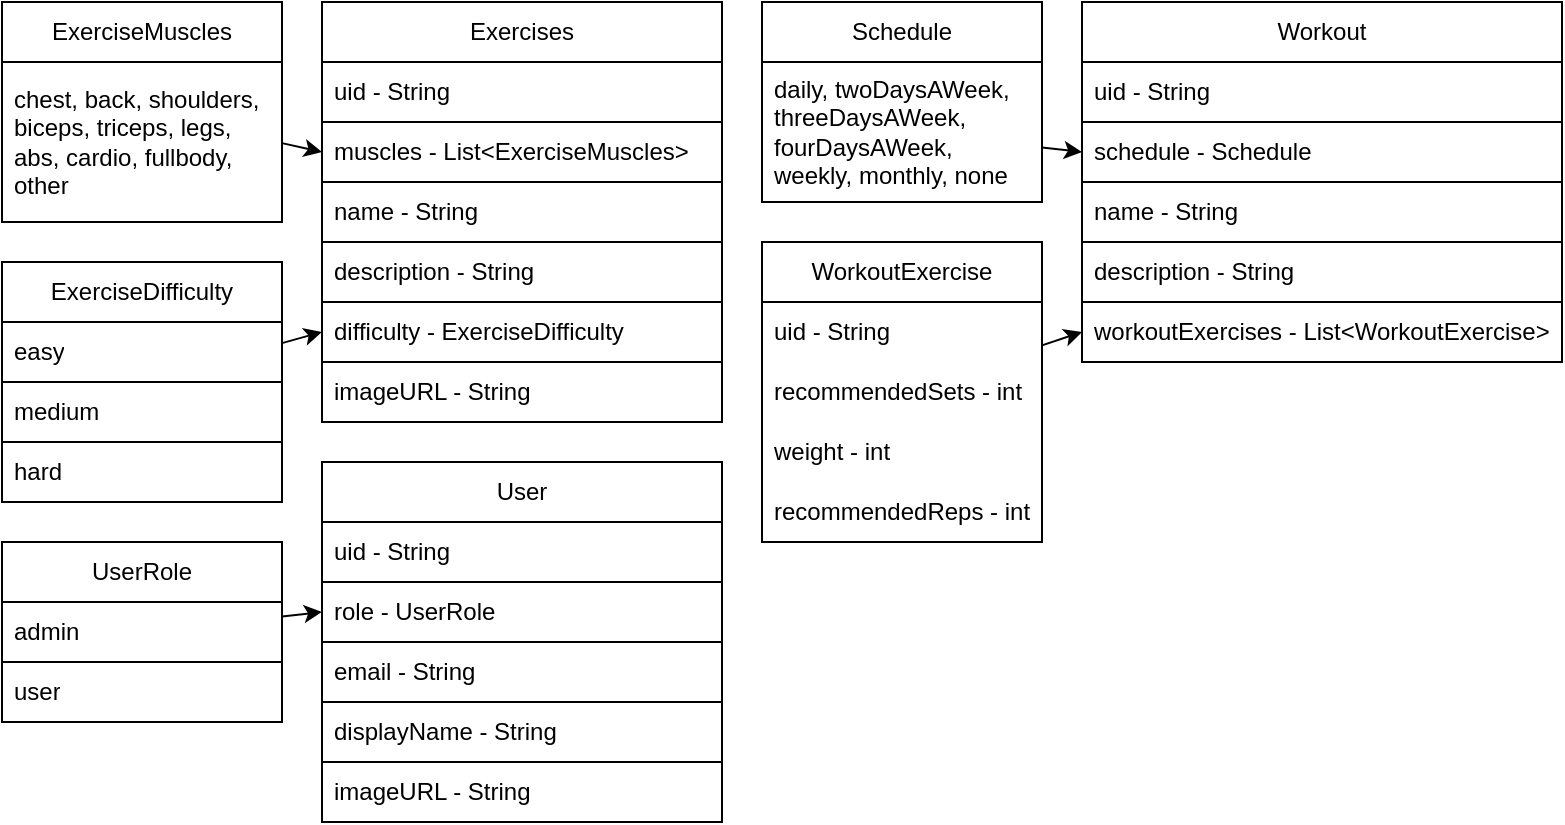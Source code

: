 <mxfile>
    <diagram id="8O3gJFYXngl0h--qhgRL" name="Modelle">
        <mxGraphModel dx="893" dy="610" grid="1" gridSize="10" guides="1" tooltips="1" connect="1" arrows="1" fold="1" page="1" pageScale="1" pageWidth="900" pageHeight="800" math="0" shadow="0">
            <root>
                <mxCell id="0"/>
                <mxCell id="1" parent="0"/>
                <mxCell id="xl_VdABn302iVjI30lWS-9" value="Exercises" style="swimlane;fontStyle=0;childLayout=stackLayout;horizontal=1;startSize=30;horizontalStack=0;resizeParent=1;resizeParentMax=0;resizeLast=0;collapsible=1;marginBottom=0;whiteSpace=wrap;html=1;" parent="1" vertex="1">
                    <mxGeometry x="170" y="10" width="200" height="210" as="geometry"/>
                </mxCell>
                <mxCell id="xl_VdABn302iVjI30lWS-14" value="uid - String" style="text;strokeColor=default;fillColor=none;align=left;verticalAlign=middle;spacingLeft=4;spacingRight=4;overflow=hidden;points=[[0,0.5],[1,0.5]];portConstraint=eastwest;rotatable=0;whiteSpace=wrap;html=1;" parent="xl_VdABn302iVjI30lWS-9" vertex="1">
                    <mxGeometry y="30" width="200" height="30" as="geometry"/>
                </mxCell>
                <mxCell id="xl_VdABn302iVjI30lWS-15" value="muscles - List&amp;lt;ExerciseMuscles&amp;gt;" style="text;strokeColor=default;fillColor=none;align=left;verticalAlign=middle;spacingLeft=4;spacingRight=4;overflow=hidden;points=[[0,0.5],[1,0.5]];portConstraint=eastwest;rotatable=0;whiteSpace=wrap;html=1;" parent="xl_VdABn302iVjI30lWS-9" vertex="1">
                    <mxGeometry y="60" width="200" height="30" as="geometry"/>
                </mxCell>
                <mxCell id="xl_VdABn302iVjI30lWS-10" value="name - String" style="text;strokeColor=default;fillColor=none;align=left;verticalAlign=middle;spacingLeft=4;spacingRight=4;overflow=hidden;points=[[0,0.5],[1,0.5]];portConstraint=eastwest;rotatable=0;whiteSpace=wrap;html=1;" parent="xl_VdABn302iVjI30lWS-9" vertex="1">
                    <mxGeometry y="90" width="200" height="30" as="geometry"/>
                </mxCell>
                <mxCell id="xl_VdABn302iVjI30lWS-11" value="description - String" style="text;strokeColor=default;fillColor=none;align=left;verticalAlign=middle;spacingLeft=4;spacingRight=4;overflow=hidden;points=[[0,0.5],[1,0.5]];portConstraint=eastwest;rotatable=0;whiteSpace=wrap;html=1;" parent="xl_VdABn302iVjI30lWS-9" vertex="1">
                    <mxGeometry y="120" width="200" height="30" as="geometry"/>
                </mxCell>
                <mxCell id="xl_VdABn302iVjI30lWS-25" value="difficulty - ExerciseDifficulty" style="text;strokeColor=none;fillColor=none;align=left;verticalAlign=middle;spacingLeft=4;spacingRight=4;overflow=hidden;points=[[0,0.5],[1,0.5]];portConstraint=eastwest;rotatable=0;whiteSpace=wrap;html=1;" parent="xl_VdABn302iVjI30lWS-9" vertex="1">
                    <mxGeometry y="150" width="200" height="30" as="geometry"/>
                </mxCell>
                <mxCell id="xl_VdABn302iVjI30lWS-12" value="imageURL - String" style="text;strokeColor=default;fillColor=none;align=left;verticalAlign=middle;spacingLeft=4;spacingRight=4;overflow=hidden;points=[[0,0.5],[1,0.5]];portConstraint=eastwest;rotatable=0;whiteSpace=wrap;html=1;" parent="xl_VdABn302iVjI30lWS-9" vertex="1">
                    <mxGeometry y="180" width="200" height="30" as="geometry"/>
                </mxCell>
                <mxCell id="xl_VdABn302iVjI30lWS-20" style="edgeStyle=none;html=1;entryX=0;entryY=0.5;entryDx=0;entryDy=0;" parent="1" source="xl_VdABn302iVjI30lWS-16" target="xl_VdABn302iVjI30lWS-15" edge="1">
                    <mxGeometry relative="1" as="geometry"/>
                </mxCell>
                <mxCell id="xl_VdABn302iVjI30lWS-16" value="ExerciseMuscles" style="swimlane;fontStyle=0;childLayout=stackLayout;horizontal=1;startSize=30;horizontalStack=0;resizeParent=1;resizeParentMax=0;resizeLast=0;collapsible=1;marginBottom=0;whiteSpace=wrap;html=1;" parent="1" vertex="1">
                    <mxGeometry x="10" y="10" width="140" height="110" as="geometry"/>
                </mxCell>
                <mxCell id="xl_VdABn302iVjI30lWS-17" value="chest, back, shoulders, biceps, triceps, legs, abs, cardio, fullbody, other" style="text;strokeColor=default;fillColor=none;align=left;verticalAlign=middle;spacingLeft=4;spacingRight=4;overflow=hidden;points=[[0,0.5],[1,0.5]];portConstraint=eastwest;rotatable=0;whiteSpace=wrap;html=1;" parent="xl_VdABn302iVjI30lWS-16" vertex="1">
                    <mxGeometry y="30" width="140" height="80" as="geometry"/>
                </mxCell>
                <mxCell id="xl_VdABn302iVjI30lWS-29" style="edgeStyle=none;html=1;entryX=0;entryY=0.5;entryDx=0;entryDy=0;" parent="1" source="xl_VdABn302iVjI30lWS-21" target="xl_VdABn302iVjI30lWS-25" edge="1">
                    <mxGeometry relative="1" as="geometry"/>
                </mxCell>
                <mxCell id="xl_VdABn302iVjI30lWS-21" value="ExerciseDifficulty" style="swimlane;fontStyle=0;childLayout=stackLayout;horizontal=1;startSize=30;horizontalStack=0;resizeParent=1;resizeParentMax=0;resizeLast=0;collapsible=1;marginBottom=0;whiteSpace=wrap;html=1;strokeColor=default;" parent="1" vertex="1">
                    <mxGeometry x="10" y="140" width="140" height="120" as="geometry"/>
                </mxCell>
                <mxCell id="xl_VdABn302iVjI30lWS-22" value="easy" style="text;strokeColor=default;fillColor=none;align=left;verticalAlign=middle;spacingLeft=4;spacingRight=4;overflow=hidden;points=[[0,0.5],[1,0.5]];portConstraint=eastwest;rotatable=0;whiteSpace=wrap;html=1;" parent="xl_VdABn302iVjI30lWS-21" vertex="1">
                    <mxGeometry y="30" width="140" height="30" as="geometry"/>
                </mxCell>
                <mxCell id="xl_VdABn302iVjI30lWS-23" value="medium" style="text;strokeColor=default;fillColor=none;align=left;verticalAlign=middle;spacingLeft=4;spacingRight=4;overflow=hidden;points=[[0,0.5],[1,0.5]];portConstraint=eastwest;rotatable=0;whiteSpace=wrap;html=1;" parent="xl_VdABn302iVjI30lWS-21" vertex="1">
                    <mxGeometry y="60" width="140" height="30" as="geometry"/>
                </mxCell>
                <mxCell id="xl_VdABn302iVjI30lWS-24" value="hard" style="text;strokeColor=default;fillColor=none;align=left;verticalAlign=middle;spacingLeft=4;spacingRight=4;overflow=hidden;points=[[0,0.5],[1,0.5]];portConstraint=eastwest;rotatable=0;whiteSpace=wrap;html=1;" parent="xl_VdABn302iVjI30lWS-21" vertex="1">
                    <mxGeometry y="90" width="140" height="30" as="geometry"/>
                </mxCell>
                <mxCell id="xl_VdABn302iVjI30lWS-42" style="edgeStyle=none;html=1;entryX=0;entryY=0.5;entryDx=0;entryDy=0;" parent="1" source="xl_VdABn302iVjI30lWS-30" target="xl_VdABn302iVjI30lWS-39" edge="1">
                    <mxGeometry relative="1" as="geometry"/>
                </mxCell>
                <mxCell id="xl_VdABn302iVjI30lWS-30" value="UserRole" style="swimlane;fontStyle=0;childLayout=stackLayout;horizontal=1;startSize=30;horizontalStack=0;resizeParent=1;resizeParentMax=0;resizeLast=0;collapsible=1;marginBottom=0;whiteSpace=wrap;html=1;strokeColor=default;" parent="1" vertex="1">
                    <mxGeometry x="10" y="280" width="140" height="90" as="geometry"/>
                </mxCell>
                <mxCell id="xl_VdABn302iVjI30lWS-31" value="admin" style="text;strokeColor=default;fillColor=none;align=left;verticalAlign=middle;spacingLeft=4;spacingRight=4;overflow=hidden;points=[[0,0.5],[1,0.5]];portConstraint=eastwest;rotatable=0;whiteSpace=wrap;html=1;" parent="xl_VdABn302iVjI30lWS-30" vertex="1">
                    <mxGeometry y="30" width="140" height="30" as="geometry"/>
                </mxCell>
                <mxCell id="xl_VdABn302iVjI30lWS-32" value="user" style="text;strokeColor=default;fillColor=none;align=left;verticalAlign=middle;spacingLeft=4;spacingRight=4;overflow=hidden;points=[[0,0.5],[1,0.5]];portConstraint=eastwest;rotatable=0;whiteSpace=wrap;html=1;" parent="xl_VdABn302iVjI30lWS-30" vertex="1">
                    <mxGeometry y="60" width="140" height="30" as="geometry"/>
                </mxCell>
                <mxCell id="xl_VdABn302iVjI30lWS-34" value="User" style="swimlane;fontStyle=0;childLayout=stackLayout;horizontal=1;startSize=30;horizontalStack=0;resizeParent=1;resizeParentMax=0;resizeLast=0;collapsible=1;marginBottom=0;whiteSpace=wrap;html=1;strokeColor=default;" parent="1" vertex="1">
                    <mxGeometry x="170" y="240" width="200" height="180" as="geometry"/>
                </mxCell>
                <mxCell id="xl_VdABn302iVjI30lWS-35" value="uid - String" style="text;strokeColor=default;fillColor=none;align=left;verticalAlign=middle;spacingLeft=4;spacingRight=4;overflow=hidden;points=[[0,0.5],[1,0.5]];portConstraint=eastwest;rotatable=0;whiteSpace=wrap;html=1;" parent="xl_VdABn302iVjI30lWS-34" vertex="1">
                    <mxGeometry y="30" width="200" height="30" as="geometry"/>
                </mxCell>
                <mxCell id="xl_VdABn302iVjI30lWS-39" value="role - UserRole" style="text;strokeColor=default;fillColor=none;align=left;verticalAlign=middle;spacingLeft=4;spacingRight=4;overflow=hidden;points=[[0,0.5],[1,0.5]];portConstraint=eastwest;rotatable=0;whiteSpace=wrap;html=1;" parent="xl_VdABn302iVjI30lWS-34" vertex="1">
                    <mxGeometry y="60" width="200" height="30" as="geometry"/>
                </mxCell>
                <mxCell id="xl_VdABn302iVjI30lWS-36" value="email - String" style="text;strokeColor=default;fillColor=none;align=left;verticalAlign=middle;spacingLeft=4;spacingRight=4;overflow=hidden;points=[[0,0.5],[1,0.5]];portConstraint=eastwest;rotatable=0;whiteSpace=wrap;html=1;" parent="xl_VdABn302iVjI30lWS-34" vertex="1">
                    <mxGeometry y="90" width="200" height="30" as="geometry"/>
                </mxCell>
                <mxCell id="xl_VdABn302iVjI30lWS-37" value="displayName - String" style="text;strokeColor=default;fillColor=none;align=left;verticalAlign=middle;spacingLeft=4;spacingRight=4;overflow=hidden;points=[[0,0.5],[1,0.5]];portConstraint=eastwest;rotatable=0;whiteSpace=wrap;html=1;" parent="xl_VdABn302iVjI30lWS-34" vertex="1">
                    <mxGeometry y="120" width="200" height="30" as="geometry"/>
                </mxCell>
                <mxCell id="13" value="imageURL - String" style="text;strokeColor=none;fillColor=none;align=left;verticalAlign=middle;spacingLeft=4;spacingRight=4;overflow=hidden;points=[[0,0.5],[1,0.5]];portConstraint=eastwest;rotatable=0;whiteSpace=wrap;html=1;" parent="xl_VdABn302iVjI30lWS-34" vertex="1">
                    <mxGeometry y="150" width="200" height="30" as="geometry"/>
                </mxCell>
                <mxCell id="xl_VdABn302iVjI30lWS-43" value="Workout" style="swimlane;fontStyle=0;childLayout=stackLayout;horizontal=1;startSize=30;horizontalStack=0;resizeParent=1;resizeParentMax=0;resizeLast=0;collapsible=1;marginBottom=0;whiteSpace=wrap;html=1;strokeColor=default;" parent="1" vertex="1">
                    <mxGeometry x="550" y="10" width="240" height="180" as="geometry"/>
                </mxCell>
                <mxCell id="xl_VdABn302iVjI30lWS-44" value="uid - String" style="text;strokeColor=default;fillColor=none;align=left;verticalAlign=middle;spacingLeft=4;spacingRight=4;overflow=hidden;points=[[0,0.5],[1,0.5]];portConstraint=eastwest;rotatable=0;whiteSpace=wrap;html=1;" parent="xl_VdABn302iVjI30lWS-43" vertex="1">
                    <mxGeometry y="30" width="240" height="30" as="geometry"/>
                </mxCell>
                <mxCell id="2" value="schedule - Schedule" style="text;strokeColor=none;fillColor=none;align=left;verticalAlign=middle;spacingLeft=4;spacingRight=4;overflow=hidden;points=[[0,0.5],[1,0.5]];portConstraint=eastwest;rotatable=0;whiteSpace=wrap;html=1;" parent="xl_VdABn302iVjI30lWS-43" vertex="1">
                    <mxGeometry y="60" width="240" height="30" as="geometry"/>
                </mxCell>
                <mxCell id="xl_VdABn302iVjI30lWS-45" value="name - String" style="text;strokeColor=default;fillColor=none;align=left;verticalAlign=middle;spacingLeft=4;spacingRight=4;overflow=hidden;points=[[0,0.5],[1,0.5]];portConstraint=eastwest;rotatable=0;whiteSpace=wrap;html=1;" parent="xl_VdABn302iVjI30lWS-43" vertex="1">
                    <mxGeometry y="90" width="240" height="30" as="geometry"/>
                </mxCell>
                <mxCell id="14" value="description - String" style="text;strokeColor=none;fillColor=none;align=left;verticalAlign=middle;spacingLeft=4;spacingRight=4;overflow=hidden;points=[[0,0.5],[1,0.5]];portConstraint=eastwest;rotatable=0;whiteSpace=wrap;html=1;" vertex="1" parent="xl_VdABn302iVjI30lWS-43">
                    <mxGeometry y="120" width="240" height="30" as="geometry"/>
                </mxCell>
                <mxCell id="xl_VdABn302iVjI30lWS-46" value="workoutExercises - List&amp;lt;WorkoutExercise&amp;gt;" style="text;strokeColor=default;fillColor=none;align=left;verticalAlign=middle;spacingLeft=4;spacingRight=4;overflow=hidden;points=[[0,0.5],[1,0.5]];portConstraint=eastwest;rotatable=0;whiteSpace=wrap;html=1;" parent="xl_VdABn302iVjI30lWS-43" vertex="1">
                    <mxGeometry y="150" width="240" height="30" as="geometry"/>
                </mxCell>
                <mxCell id="11" style="edgeStyle=none;html=1;entryX=0;entryY=0.5;entryDx=0;entryDy=0;" parent="1" source="xl_VdABn302iVjI30lWS-47" target="xl_VdABn302iVjI30lWS-46" edge="1">
                    <mxGeometry relative="1" as="geometry"/>
                </mxCell>
                <mxCell id="xl_VdABn302iVjI30lWS-47" value="WorkoutExercise" style="swimlane;fontStyle=0;childLayout=stackLayout;horizontal=1;startSize=30;horizontalStack=0;resizeParent=1;resizeParentMax=0;resizeLast=0;collapsible=1;marginBottom=0;whiteSpace=wrap;html=1;strokeColor=default;" parent="1" vertex="1">
                    <mxGeometry x="390" y="130" width="140" height="150" as="geometry"/>
                </mxCell>
                <mxCell id="xl_VdABn302iVjI30lWS-48" value="uid - String" style="text;strokeColor=none;fillColor=none;align=left;verticalAlign=middle;spacingLeft=4;spacingRight=4;overflow=hidden;points=[[0,0.5],[1,0.5]];portConstraint=eastwest;rotatable=0;whiteSpace=wrap;html=1;" parent="xl_VdABn302iVjI30lWS-47" vertex="1">
                    <mxGeometry y="30" width="140" height="30" as="geometry"/>
                </mxCell>
                <mxCell id="xl_VdABn302iVjI30lWS-49" value="recommendedSets - int" style="text;strokeColor=none;fillColor=none;align=left;verticalAlign=middle;spacingLeft=4;spacingRight=4;overflow=hidden;points=[[0,0.5],[1,0.5]];portConstraint=eastwest;rotatable=0;whiteSpace=wrap;html=1;" parent="xl_VdABn302iVjI30lWS-47" vertex="1">
                    <mxGeometry y="60" width="140" height="30" as="geometry"/>
                </mxCell>
                <mxCell id="xl_VdABn302iVjI30lWS-51" value="weight - int" style="text;strokeColor=none;fillColor=none;align=left;verticalAlign=middle;spacingLeft=4;spacingRight=4;overflow=hidden;points=[[0,0.5],[1,0.5]];portConstraint=eastwest;rotatable=0;whiteSpace=wrap;html=1;" parent="xl_VdABn302iVjI30lWS-47" vertex="1">
                    <mxGeometry y="90" width="140" height="30" as="geometry"/>
                </mxCell>
                <mxCell id="xl_VdABn302iVjI30lWS-50" value="recommendedReps - int" style="text;strokeColor=none;fillColor=none;align=left;verticalAlign=middle;spacingLeft=4;spacingRight=4;overflow=hidden;points=[[0,0.5],[1,0.5]];portConstraint=eastwest;rotatable=0;whiteSpace=wrap;html=1;" parent="xl_VdABn302iVjI30lWS-47" vertex="1">
                    <mxGeometry y="120" width="140" height="30" as="geometry"/>
                </mxCell>
                <mxCell id="3" value="Schedule" style="swimlane;fontStyle=0;childLayout=stackLayout;horizontal=1;startSize=30;horizontalStack=0;resizeParent=1;resizeParentMax=0;resizeLast=0;collapsible=1;marginBottom=0;whiteSpace=wrap;html=1;" parent="1" vertex="1">
                    <mxGeometry x="390" y="10" width="140" height="100" as="geometry"/>
                </mxCell>
                <mxCell id="4" value="daily, twoDaysAWeek, threeDaysAWeek, fourDaysAWeek, weekly, monthly, none" style="text;strokeColor=none;fillColor=none;align=left;verticalAlign=middle;spacingLeft=4;spacingRight=4;overflow=hidden;points=[[0,0.5],[1,0.5]];portConstraint=eastwest;rotatable=0;whiteSpace=wrap;html=1;" parent="3" vertex="1">
                    <mxGeometry y="30" width="140" height="70" as="geometry"/>
                </mxCell>
                <mxCell id="10" style="edgeStyle=none;html=1;entryX=0;entryY=0.5;entryDx=0;entryDy=0;" parent="1" source="4" target="2" edge="1">
                    <mxGeometry relative="1" as="geometry"/>
                </mxCell>
            </root>
        </mxGraphModel>
    </diagram>
    <diagram id="i04HwoG6m0wZgIzGmgTt" name="Navigation-Flow">
        <mxGraphModel dx="596" dy="490" grid="1" gridSize="10" guides="1" tooltips="1" connect="1" arrows="1" fold="1" page="1" pageScale="1" pageWidth="900" pageHeight="800" math="0" shadow="0">
            <root>
                <mxCell id="0"/>
                <mxCell id="1" parent="0"/>
                <mxCell id="qdFDzYs4Kr_K3d7UilUo-35" style="edgeStyle=orthogonalEdgeStyle;curved=1;rounded=1;html=1;" edge="1" parent="1" source="qdFDzYs4Kr_K3d7UilUo-3" target="qdFDzYs4Kr_K3d7UilUo-6">
                    <mxGeometry relative="1" as="geometry"/>
                </mxCell>
                <mxCell id="qdFDzYs4Kr_K3d7UilUo-3" value="OnBoardingScreen" style="text;html=1;strokeColor=default;fillColor=default;align=center;verticalAlign=middle;whiteSpace=wrap;rounded=1;gradientColor=none;strokeWidth=2;" vertex="1" parent="1">
                    <mxGeometry x="40" y="40" width="120" height="30" as="geometry"/>
                </mxCell>
                <mxCell id="qdFDzYs4Kr_K3d7UilUo-21" value="" style="group" vertex="1" connectable="0" parent="1">
                    <mxGeometry x="200" y="40" width="380" height="150" as="geometry"/>
                </mxCell>
                <mxCell id="qdFDzYs4Kr_K3d7UilUo-6" value="LoginScreen" style="rounded=1;whiteSpace=wrap;html=1;strokeColor=default;strokeWidth=2;fillColor=default;gradientColor=none;verticalAlign=top;" vertex="1" parent="qdFDzYs4Kr_K3d7UilUo-21">
                    <mxGeometry width="380" height="150" as="geometry"/>
                </mxCell>
                <mxCell id="qdFDzYs4Kr_K3d7UilUo-17" value="" style="group" vertex="1" connectable="0" parent="qdFDzYs4Kr_K3d7UilUo-21">
                    <mxGeometry x="10" y="20" width="360" height="115" as="geometry"/>
                </mxCell>
                <mxCell id="qdFDzYs4Kr_K3d7UilUo-7" value="SignInPage" style="text;html=1;strokeColor=default;fillColor=default;align=center;verticalAlign=middle;whiteSpace=wrap;rounded=1;gradientColor=none;strokeWidth=2;" vertex="1" parent="qdFDzYs4Kr_K3d7UilUo-17">
                    <mxGeometry x="120" y="95" width="120" height="20" as="geometry"/>
                </mxCell>
                <mxCell id="qdFDzYs4Kr_K3d7UilUo-13" style="edgeStyle=orthogonalEdgeStyle;curved=1;rounded=1;html=1;entryX=0;entryY=0.5;entryDx=0;entryDy=0;" edge="1" parent="qdFDzYs4Kr_K3d7UilUo-17" source="qdFDzYs4Kr_K3d7UilUo-8" target="qdFDzYs4Kr_K3d7UilUo-7">
                    <mxGeometry relative="1" as="geometry"/>
                </mxCell>
                <mxCell id="qdFDzYs4Kr_K3d7UilUo-8" value="SignUpPage" style="text;html=1;strokeColor=default;fillColor=default;align=center;verticalAlign=middle;whiteSpace=wrap;rounded=1;gradientColor=none;strokeWidth=2;" vertex="1" parent="qdFDzYs4Kr_K3d7UilUo-17">
                    <mxGeometry y="50" width="120" height="20" as="geometry"/>
                </mxCell>
                <mxCell id="qdFDzYs4Kr_K3d7UilUo-12" style="edgeStyle=orthogonalEdgeStyle;curved=1;rounded=1;html=1;entryX=1;entryY=0.5;entryDx=0;entryDy=0;" edge="1" parent="qdFDzYs4Kr_K3d7UilUo-17" source="qdFDzYs4Kr_K3d7UilUo-7" target="qdFDzYs4Kr_K3d7UilUo-8">
                    <mxGeometry relative="1" as="geometry"/>
                </mxCell>
                <mxCell id="qdFDzYs4Kr_K3d7UilUo-16" style="edgeStyle=orthogonalEdgeStyle;curved=1;rounded=1;html=1;entryX=1;entryY=0.5;entryDx=0;entryDy=0;" edge="1" parent="qdFDzYs4Kr_K3d7UilUo-17" source="qdFDzYs4Kr_K3d7UilUo-9" target="qdFDzYs4Kr_K3d7UilUo-7">
                    <mxGeometry relative="1" as="geometry"/>
                </mxCell>
                <mxCell id="qdFDzYs4Kr_K3d7UilUo-9" value="SendPasswordPage" style="text;html=1;strokeColor=default;fillColor=default;align=center;verticalAlign=middle;whiteSpace=wrap;rounded=1;gradientColor=none;strokeWidth=2;" vertex="1" parent="qdFDzYs4Kr_K3d7UilUo-17">
                    <mxGeometry x="240" y="50" width="120" height="20" as="geometry"/>
                </mxCell>
                <mxCell id="qdFDzYs4Kr_K3d7UilUo-14" style="edgeStyle=orthogonalEdgeStyle;curved=1;rounded=1;html=1;entryX=0;entryY=0.5;entryDx=0;entryDy=0;" edge="1" parent="qdFDzYs4Kr_K3d7UilUo-17" source="qdFDzYs4Kr_K3d7UilUo-7" target="qdFDzYs4Kr_K3d7UilUo-9">
                    <mxGeometry relative="1" as="geometry"/>
                </mxCell>
                <mxCell id="qdFDzYs4Kr_K3d7UilUo-24" value="" style="group" vertex="1" connectable="0" parent="1">
                    <mxGeometry x="620" y="30" width="380" height="230" as="geometry"/>
                </mxCell>
                <mxCell id="qdFDzYs4Kr_K3d7UilUo-25" value="HomeScreen" style="rounded=1;whiteSpace=wrap;html=1;strokeColor=default;strokeWidth=2;fillColor=default;gradientColor=none;verticalAlign=top;" vertex="1" parent="qdFDzYs4Kr_K3d7UilUo-24">
                    <mxGeometry width="380" height="230.0" as="geometry"/>
                </mxCell>
                <mxCell id="qdFDzYs4Kr_K3d7UilUo-26" value="" style="group" vertex="1" connectable="0" parent="qdFDzYs4Kr_K3d7UilUo-24">
                    <mxGeometry x="10" y="30.667" width="370" height="176.333" as="geometry"/>
                </mxCell>
                <mxCell id="qdFDzYs4Kr_K3d7UilUo-27" value="ExercisePage" style="text;html=1;strokeColor=default;fillColor=default;align=center;verticalAlign=middle;whiteSpace=wrap;rounded=1;gradientColor=none;strokeWidth=2;" vertex="1" parent="qdFDzYs4Kr_K3d7UilUo-26">
                    <mxGeometry x="120" y="145.667" width="120" height="30.667" as="geometry"/>
                </mxCell>
                <mxCell id="qdFDzYs4Kr_K3d7UilUo-32" value="ProfilePage" style="text;html=1;strokeColor=default;fillColor=default;align=center;verticalAlign=middle;whiteSpace=wrap;rounded=1;gradientColor=none;strokeWidth=2;" vertex="1" parent="qdFDzYs4Kr_K3d7UilUo-26">
                    <mxGeometry x="240" y="30.667" width="120" height="30.667" as="geometry"/>
                </mxCell>
                <mxCell id="qdFDzYs4Kr_K3d7UilUo-41" style="edgeStyle=orthogonalEdgeStyle;curved=1;rounded=1;html=1;" edge="1" parent="qdFDzYs4Kr_K3d7UilUo-26" source="qdFDzYs4Kr_K3d7UilUo-27" target="qdFDzYs4Kr_K3d7UilUo-32">
                    <mxGeometry relative="1" as="geometry"/>
                </mxCell>
                <mxCell id="qdFDzYs4Kr_K3d7UilUo-42" style="edgeStyle=orthogonalEdgeStyle;curved=1;rounded=1;html=1;" edge="1" parent="qdFDzYs4Kr_K3d7UilUo-26" source="qdFDzYs4Kr_K3d7UilUo-32" target="qdFDzYs4Kr_K3d7UilUo-27">
                    <mxGeometry relative="1" as="geometry"/>
                </mxCell>
                <mxCell id="qdFDzYs4Kr_K3d7UilUo-44" value="HomeSettingsDrawer" style="text;html=1;strokeColor=default;fillColor=default;align=center;verticalAlign=middle;whiteSpace=wrap;rounded=1;gradientColor=none;strokeWidth=2;" vertex="1" parent="qdFDzYs4Kr_K3d7UilUo-26">
                    <mxGeometry x="10" y="-10.663" width="120" height="30.667" as="geometry"/>
                </mxCell>
                <mxCell id="qdFDzYs4Kr_K3d7UilUo-29" value="WorkoutPage" style="text;html=1;strokeColor=default;fillColor=default;align=center;verticalAlign=middle;whiteSpace=wrap;rounded=1;gradientColor=none;strokeWidth=2;" vertex="1" parent="qdFDzYs4Kr_K3d7UilUo-24">
                    <mxGeometry x="10" y="61.333" width="120" height="30.667" as="geometry"/>
                </mxCell>
                <mxCell id="qdFDzYs4Kr_K3d7UilUo-37" style="edgeStyle=orthogonalEdgeStyle;curved=1;rounded=1;html=1;" edge="1" parent="qdFDzYs4Kr_K3d7UilUo-24" source="qdFDzYs4Kr_K3d7UilUo-29" target="qdFDzYs4Kr_K3d7UilUo-32">
                    <mxGeometry relative="1" as="geometry"/>
                </mxCell>
                <mxCell id="qdFDzYs4Kr_K3d7UilUo-38" style="edgeStyle=orthogonalEdgeStyle;curved=1;rounded=1;html=1;" edge="1" parent="qdFDzYs4Kr_K3d7UilUo-24" source="qdFDzYs4Kr_K3d7UilUo-29" target="qdFDzYs4Kr_K3d7UilUo-27">
                    <mxGeometry relative="1" as="geometry"/>
                </mxCell>
                <mxCell id="qdFDzYs4Kr_K3d7UilUo-39" style="edgeStyle=orthogonalEdgeStyle;curved=1;rounded=1;html=1;" edge="1" parent="qdFDzYs4Kr_K3d7UilUo-24" source="qdFDzYs4Kr_K3d7UilUo-32" target="qdFDzYs4Kr_K3d7UilUo-29">
                    <mxGeometry relative="1" as="geometry"/>
                </mxCell>
                <mxCell id="qdFDzYs4Kr_K3d7UilUo-40" style="edgeStyle=orthogonalEdgeStyle;curved=1;rounded=1;html=1;" edge="1" parent="qdFDzYs4Kr_K3d7UilUo-24" source="qdFDzYs4Kr_K3d7UilUo-27" target="qdFDzYs4Kr_K3d7UilUo-29">
                    <mxGeometry relative="1" as="geometry"/>
                </mxCell>
                <mxCell id="qdFDzYs4Kr_K3d7UilUo-34" style="edgeStyle=orthogonalEdgeStyle;curved=1;rounded=1;html=1;" edge="1" parent="1" source="qdFDzYs4Kr_K3d7UilUo-6" target="qdFDzYs4Kr_K3d7UilUo-25">
                    <mxGeometry relative="1" as="geometry"/>
                </mxCell>
            </root>
        </mxGraphModel>
    </diagram>
</mxfile>